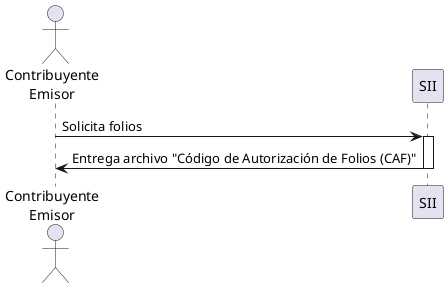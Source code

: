@startumlFoo
actor       "Contribuyente\nEmisor" as Contribuyente
participant SII

Contribuyente -> SII : Solicita folios
activate SII
SII -> Contribuyente : Entrega archivo "Código de Autorización de Folios (CAF)"
deactivate SII
@enduml

